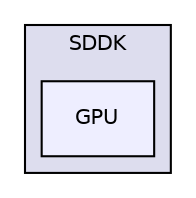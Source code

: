 digraph "GPU" {
  compound=true
  node [ fontsize="10", fontname="Helvetica"];
  edge [ labelfontsize="10", labelfontname="Helvetica"];
  subgraph clusterdir_f599252a6ed79d26501e6b7d925f2ed5 {
    graph [ bgcolor="#ddddee", pencolor="black", label="SDDK" fontname="Helvetica", fontsize="10", URL="dir_f599252a6ed79d26501e6b7d925f2ed5.html"]
  dir_1cd2ca1ed85b0d2fa95c13fff454f924 [shape=box, label="GPU", style="filled", fillcolor="#eeeeff", pencolor="black", URL="dir_1cd2ca1ed85b0d2fa95c13fff454f924.html"];
  }
}
